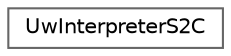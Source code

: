 digraph "Graphical Class Hierarchy"
{
 // LATEX_PDF_SIZE
  bgcolor="transparent";
  edge [fontname=Helvetica,fontsize=10,labelfontname=Helvetica,labelfontsize=10];
  node [fontname=Helvetica,fontsize=10,shape=box,height=0.2,width=0.4];
  rankdir="LR";
  Node0 [id="Node000000",label="UwInterpreterS2C",height=0.2,width=0.4,color="grey40", fillcolor="white", style="filled",URL="$classUwInterpreterS2C.html",tooltip=" "];
}
